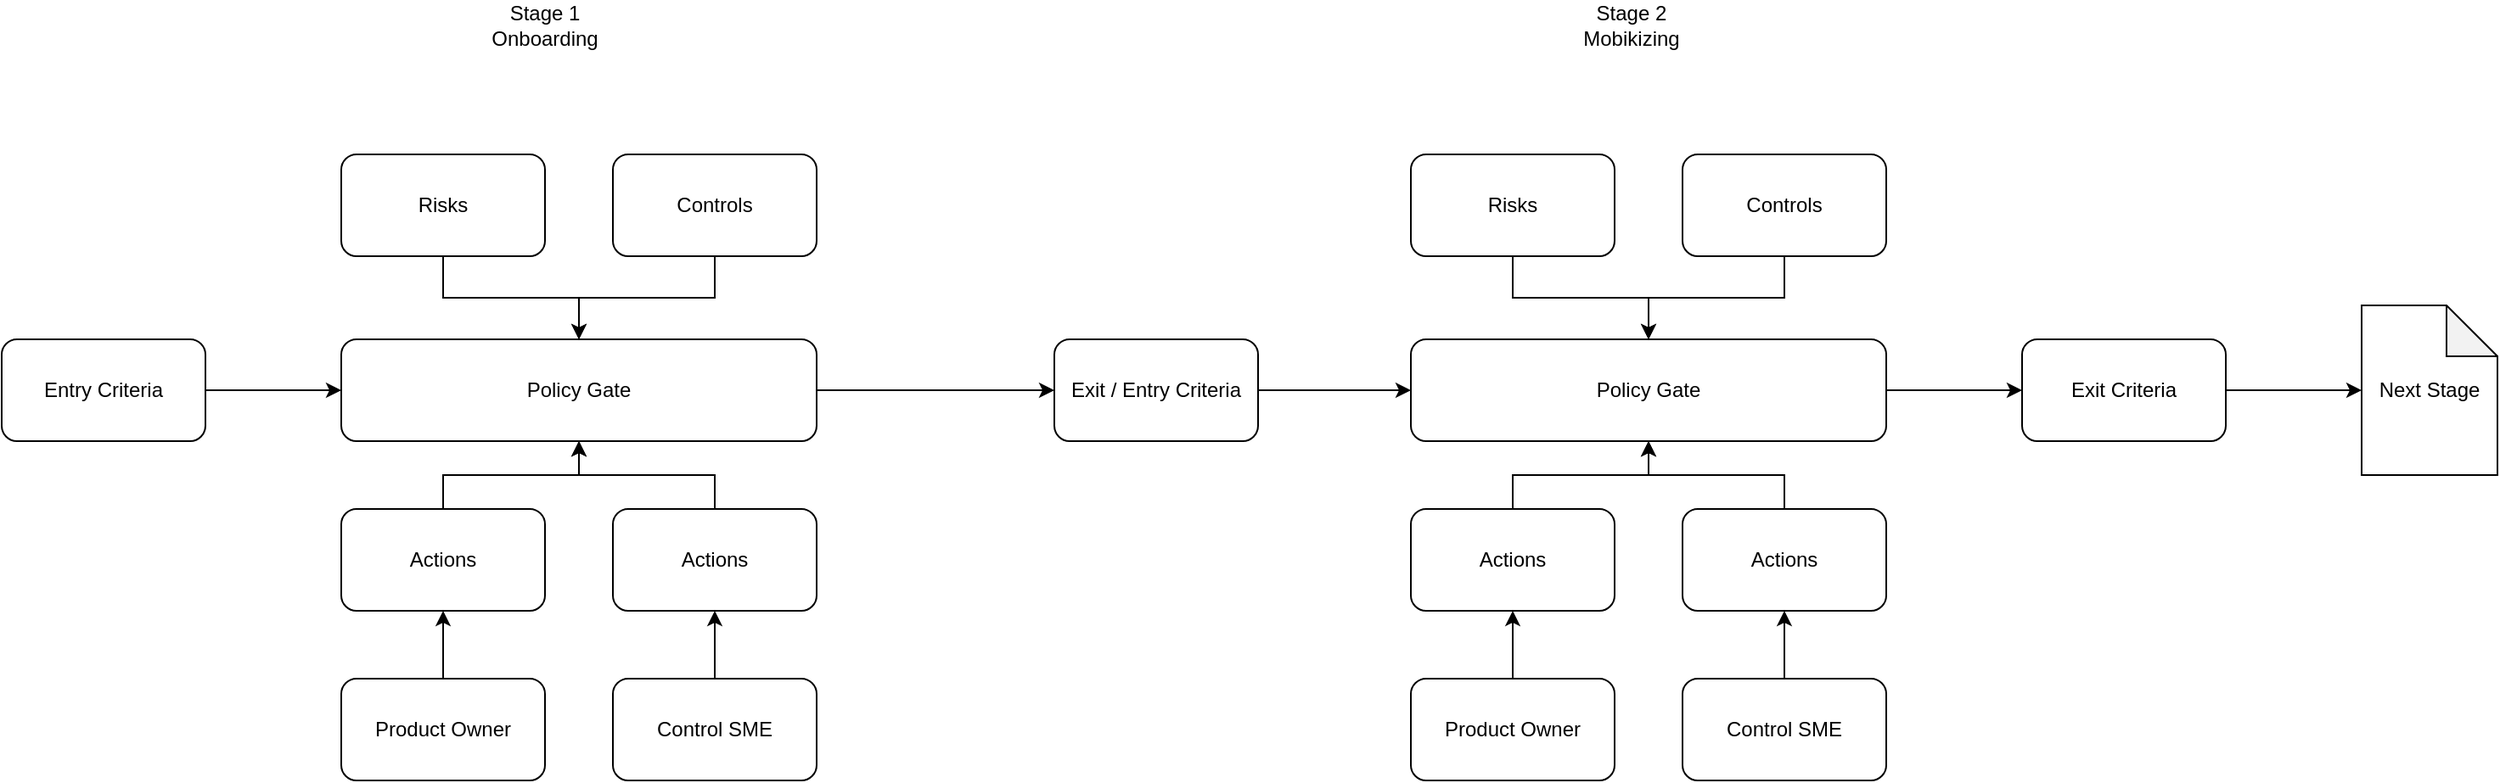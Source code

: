 <mxfile version="28.0.6">
  <diagram name="Page-1" id="8fXgRclY4R3ZUHF5prza">
    <mxGraphModel dx="1481" dy="663" grid="1" gridSize="10" guides="1" tooltips="1" connect="1" arrows="1" fold="1" page="1" pageScale="1" pageWidth="850" pageHeight="1100" math="0" shadow="0">
      <root>
        <mxCell id="0" />
        <mxCell id="1" parent="0" />
        <mxCell id="5PTSvoRr3SGUGM-ckzZV-1" value="" style="edgeStyle=orthogonalEdgeStyle;rounded=0;orthogonalLoop=1;jettySize=auto;html=1;" edge="1" parent="1" source="5PTSvoRr3SGUGM-ckzZV-2" target="5PTSvoRr3SGUGM-ckzZV-6">
          <mxGeometry relative="1" as="geometry" />
        </mxCell>
        <mxCell id="5PTSvoRr3SGUGM-ckzZV-2" value="Risks" style="rounded=1;whiteSpace=wrap;html=1;" vertex="1" parent="1">
          <mxGeometry x="230" y="171" width="120" height="60" as="geometry" />
        </mxCell>
        <mxCell id="5PTSvoRr3SGUGM-ckzZV-3" value="" style="edgeStyle=orthogonalEdgeStyle;rounded=0;orthogonalLoop=1;jettySize=auto;html=1;" edge="1" parent="1" source="5PTSvoRr3SGUGM-ckzZV-4" target="5PTSvoRr3SGUGM-ckzZV-6">
          <mxGeometry relative="1" as="geometry" />
        </mxCell>
        <mxCell id="5PTSvoRr3SGUGM-ckzZV-4" value="Controls" style="rounded=1;whiteSpace=wrap;html=1;" vertex="1" parent="1">
          <mxGeometry x="390" y="171" width="120" height="60" as="geometry" />
        </mxCell>
        <mxCell id="5PTSvoRr3SGUGM-ckzZV-5" style="edgeStyle=orthogonalEdgeStyle;rounded=0;orthogonalLoop=1;jettySize=auto;html=1;entryX=0;entryY=0.5;entryDx=0;entryDy=0;" edge="1" parent="1" source="5PTSvoRr3SGUGM-ckzZV-6" target="5PTSvoRr3SGUGM-ckzZV-32">
          <mxGeometry relative="1" as="geometry" />
        </mxCell>
        <mxCell id="5PTSvoRr3SGUGM-ckzZV-6" value="Policy Gate" style="rounded=1;whiteSpace=wrap;html=1;" vertex="1" parent="1">
          <mxGeometry x="230" y="280" width="280" height="60" as="geometry" />
        </mxCell>
        <mxCell id="5PTSvoRr3SGUGM-ckzZV-7" value="" style="edgeStyle=orthogonalEdgeStyle;rounded=0;orthogonalLoop=1;jettySize=auto;html=1;" edge="1" parent="1" source="5PTSvoRr3SGUGM-ckzZV-8" target="5PTSvoRr3SGUGM-ckzZV-6">
          <mxGeometry relative="1" as="geometry" />
        </mxCell>
        <mxCell id="5PTSvoRr3SGUGM-ckzZV-8" value="Actions" style="rounded=1;whiteSpace=wrap;html=1;" vertex="1" parent="1">
          <mxGeometry x="230" y="380" width="120" height="60" as="geometry" />
        </mxCell>
        <mxCell id="5PTSvoRr3SGUGM-ckzZV-9" value="" style="edgeStyle=orthogonalEdgeStyle;rounded=0;orthogonalLoop=1;jettySize=auto;html=1;" edge="1" parent="1" source="5PTSvoRr3SGUGM-ckzZV-10" target="5PTSvoRr3SGUGM-ckzZV-6">
          <mxGeometry relative="1" as="geometry" />
        </mxCell>
        <mxCell id="5PTSvoRr3SGUGM-ckzZV-10" value="Actions" style="rounded=1;whiteSpace=wrap;html=1;" vertex="1" parent="1">
          <mxGeometry x="390" y="380" width="120" height="60" as="geometry" />
        </mxCell>
        <mxCell id="5PTSvoRr3SGUGM-ckzZV-11" value="" style="edgeStyle=orthogonalEdgeStyle;rounded=0;orthogonalLoop=1;jettySize=auto;html=1;" edge="1" parent="1" source="5PTSvoRr3SGUGM-ckzZV-12" target="5PTSvoRr3SGUGM-ckzZV-8">
          <mxGeometry relative="1" as="geometry" />
        </mxCell>
        <mxCell id="5PTSvoRr3SGUGM-ckzZV-12" value="Product Owner" style="rounded=1;whiteSpace=wrap;html=1;" vertex="1" parent="1">
          <mxGeometry x="230" y="480" width="120" height="60" as="geometry" />
        </mxCell>
        <mxCell id="5PTSvoRr3SGUGM-ckzZV-13" value="" style="edgeStyle=orthogonalEdgeStyle;rounded=0;orthogonalLoop=1;jettySize=auto;html=1;" edge="1" parent="1" source="5PTSvoRr3SGUGM-ckzZV-14" target="5PTSvoRr3SGUGM-ckzZV-10">
          <mxGeometry relative="1" as="geometry" />
        </mxCell>
        <mxCell id="5PTSvoRr3SGUGM-ckzZV-14" value="Control SME" style="rounded=1;whiteSpace=wrap;html=1;" vertex="1" parent="1">
          <mxGeometry x="390" y="480" width="120" height="60" as="geometry" />
        </mxCell>
        <mxCell id="5PTSvoRr3SGUGM-ckzZV-15" value="" style="edgeStyle=orthogonalEdgeStyle;rounded=0;orthogonalLoop=1;jettySize=auto;html=1;" edge="1" parent="1" source="5PTSvoRr3SGUGM-ckzZV-16" target="5PTSvoRr3SGUGM-ckzZV-6">
          <mxGeometry relative="1" as="geometry" />
        </mxCell>
        <mxCell id="5PTSvoRr3SGUGM-ckzZV-16" value="Entry Criteria" style="rounded=1;whiteSpace=wrap;html=1;" vertex="1" parent="1">
          <mxGeometry x="30" y="280" width="120" height="60" as="geometry" />
        </mxCell>
        <mxCell id="5PTSvoRr3SGUGM-ckzZV-17" value="" style="edgeStyle=orthogonalEdgeStyle;rounded=0;orthogonalLoop=1;jettySize=auto;html=1;" edge="1" parent="1" source="5PTSvoRr3SGUGM-ckzZV-18" target="5PTSvoRr3SGUGM-ckzZV-22">
          <mxGeometry relative="1" as="geometry" />
        </mxCell>
        <mxCell id="5PTSvoRr3SGUGM-ckzZV-18" value="Risks" style="rounded=1;whiteSpace=wrap;html=1;" vertex="1" parent="1">
          <mxGeometry x="860" y="171" width="120" height="60" as="geometry" />
        </mxCell>
        <mxCell id="5PTSvoRr3SGUGM-ckzZV-19" value="" style="edgeStyle=orthogonalEdgeStyle;rounded=0;orthogonalLoop=1;jettySize=auto;html=1;" edge="1" parent="1" source="5PTSvoRr3SGUGM-ckzZV-20" target="5PTSvoRr3SGUGM-ckzZV-22">
          <mxGeometry relative="1" as="geometry" />
        </mxCell>
        <mxCell id="5PTSvoRr3SGUGM-ckzZV-20" value="Controls" style="rounded=1;whiteSpace=wrap;html=1;" vertex="1" parent="1">
          <mxGeometry x="1020" y="171" width="120" height="60" as="geometry" />
        </mxCell>
        <mxCell id="5PTSvoRr3SGUGM-ckzZV-21" value="" style="edgeStyle=orthogonalEdgeStyle;rounded=0;orthogonalLoop=1;jettySize=auto;html=1;" edge="1" parent="1" source="5PTSvoRr3SGUGM-ckzZV-22" target="5PTSvoRr3SGUGM-ckzZV-34">
          <mxGeometry relative="1" as="geometry" />
        </mxCell>
        <mxCell id="5PTSvoRr3SGUGM-ckzZV-22" value="Policy Gate" style="rounded=1;whiteSpace=wrap;html=1;" vertex="1" parent="1">
          <mxGeometry x="860" y="280" width="280" height="60" as="geometry" />
        </mxCell>
        <mxCell id="5PTSvoRr3SGUGM-ckzZV-23" value="" style="edgeStyle=orthogonalEdgeStyle;rounded=0;orthogonalLoop=1;jettySize=auto;html=1;" edge="1" parent="1" source="5PTSvoRr3SGUGM-ckzZV-24" target="5PTSvoRr3SGUGM-ckzZV-22">
          <mxGeometry relative="1" as="geometry" />
        </mxCell>
        <mxCell id="5PTSvoRr3SGUGM-ckzZV-24" value="Actions" style="rounded=1;whiteSpace=wrap;html=1;" vertex="1" parent="1">
          <mxGeometry x="860" y="380" width="120" height="60" as="geometry" />
        </mxCell>
        <mxCell id="5PTSvoRr3SGUGM-ckzZV-25" value="" style="edgeStyle=orthogonalEdgeStyle;rounded=0;orthogonalLoop=1;jettySize=auto;html=1;" edge="1" parent="1" source="5PTSvoRr3SGUGM-ckzZV-26" target="5PTSvoRr3SGUGM-ckzZV-22">
          <mxGeometry relative="1" as="geometry" />
        </mxCell>
        <mxCell id="5PTSvoRr3SGUGM-ckzZV-26" value="Actions" style="rounded=1;whiteSpace=wrap;html=1;" vertex="1" parent="1">
          <mxGeometry x="1020" y="380" width="120" height="60" as="geometry" />
        </mxCell>
        <mxCell id="5PTSvoRr3SGUGM-ckzZV-27" value="" style="edgeStyle=orthogonalEdgeStyle;rounded=0;orthogonalLoop=1;jettySize=auto;html=1;" edge="1" parent="1" source="5PTSvoRr3SGUGM-ckzZV-28" target="5PTSvoRr3SGUGM-ckzZV-24">
          <mxGeometry relative="1" as="geometry" />
        </mxCell>
        <mxCell id="5PTSvoRr3SGUGM-ckzZV-28" value="Product Owner" style="rounded=1;whiteSpace=wrap;html=1;" vertex="1" parent="1">
          <mxGeometry x="860" y="480" width="120" height="60" as="geometry" />
        </mxCell>
        <mxCell id="5PTSvoRr3SGUGM-ckzZV-29" value="" style="edgeStyle=orthogonalEdgeStyle;rounded=0;orthogonalLoop=1;jettySize=auto;html=1;" edge="1" parent="1" source="5PTSvoRr3SGUGM-ckzZV-30" target="5PTSvoRr3SGUGM-ckzZV-26">
          <mxGeometry relative="1" as="geometry" />
        </mxCell>
        <mxCell id="5PTSvoRr3SGUGM-ckzZV-30" value="Control SME" style="rounded=1;whiteSpace=wrap;html=1;" vertex="1" parent="1">
          <mxGeometry x="1020" y="480" width="120" height="60" as="geometry" />
        </mxCell>
        <mxCell id="5PTSvoRr3SGUGM-ckzZV-31" value="" style="edgeStyle=orthogonalEdgeStyle;rounded=0;orthogonalLoop=1;jettySize=auto;html=1;" edge="1" parent="1" source="5PTSvoRr3SGUGM-ckzZV-32" target="5PTSvoRr3SGUGM-ckzZV-22">
          <mxGeometry relative="1" as="geometry" />
        </mxCell>
        <mxCell id="5PTSvoRr3SGUGM-ckzZV-32" value="Exit / Entry Criteria" style="rounded=1;whiteSpace=wrap;html=1;" vertex="1" parent="1">
          <mxGeometry x="650" y="280" width="120" height="60" as="geometry" />
        </mxCell>
        <mxCell id="5PTSvoRr3SGUGM-ckzZV-33" value="" style="edgeStyle=orthogonalEdgeStyle;rounded=0;orthogonalLoop=1;jettySize=auto;html=1;" edge="1" parent="1" source="5PTSvoRr3SGUGM-ckzZV-34">
          <mxGeometry relative="1" as="geometry">
            <mxPoint x="1420" y="310" as="targetPoint" />
          </mxGeometry>
        </mxCell>
        <mxCell id="5PTSvoRr3SGUGM-ckzZV-34" value="Exit Criteria" style="rounded=1;whiteSpace=wrap;html=1;" vertex="1" parent="1">
          <mxGeometry x="1220" y="280" width="120" height="60" as="geometry" />
        </mxCell>
        <mxCell id="5PTSvoRr3SGUGM-ckzZV-35" value="Stage 1 Onboarding" style="text;html=1;align=center;verticalAlign=middle;whiteSpace=wrap;rounded=0;" vertex="1" parent="1">
          <mxGeometry x="320" y="80" width="60" height="30" as="geometry" />
        </mxCell>
        <mxCell id="5PTSvoRr3SGUGM-ckzZV-36" value="Stage 2&lt;br&gt;Mobikizing" style="text;html=1;align=center;verticalAlign=middle;whiteSpace=wrap;rounded=0;" vertex="1" parent="1">
          <mxGeometry x="960" y="80" width="60" height="30" as="geometry" />
        </mxCell>
        <mxCell id="5PTSvoRr3SGUGM-ckzZV-37" value="Next Stage" style="shape=note;whiteSpace=wrap;html=1;backgroundOutline=1;darkOpacity=0.05;" vertex="1" parent="1">
          <mxGeometry x="1420" y="260" width="80" height="100" as="geometry" />
        </mxCell>
      </root>
    </mxGraphModel>
  </diagram>
</mxfile>
